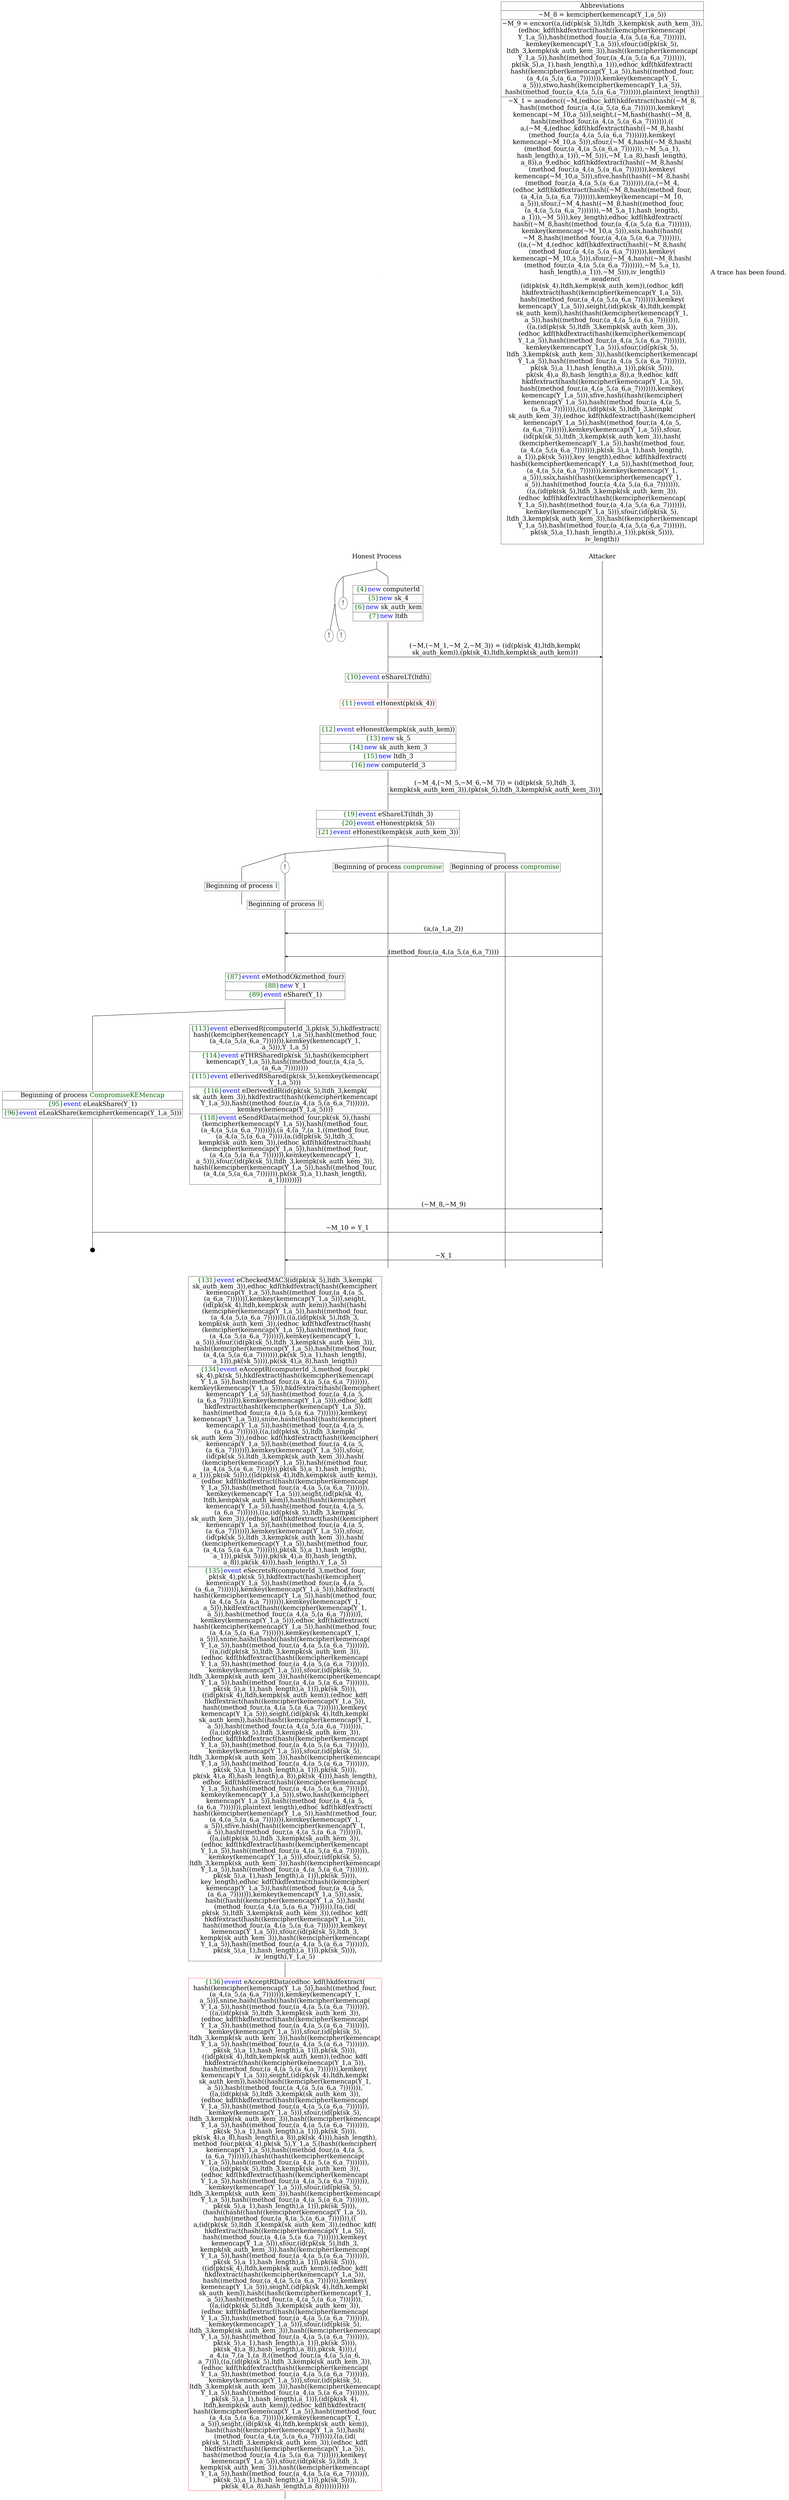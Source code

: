digraph {
graph [ordering = out]
edge [arrowhead = none, penwidth = 1.6, fontsize = 30]
node [shape = point, width = 0, height = 0, fontsize = 30]
Trace<br/>
[label = <A trace has been found.<br/>
>, shape = plaintext]
P0__0 [label = "Honest Process", shape = plaintext]
P__0 [label = "Attacker", shape = plaintext]
Trace -> P0__0 [label = "", style = invisible, weight = 100]{rank = same; P0__0 P__0}
P0__0 -> P0__1 [label = <>, weight = 100]
/*RPar */
P0__1 -> P0_1__1 [label = <>]
P0__1 -> P0_0__1 [label = <>]
P0__1 [label = "", fixedsize = false, width = 0, height = 0, shape = none]
{rank = same; P0_0__1 P0_1__1}
P0_0__1 -> P0_0__2 [label = <>, weight = 100]
P0_0__2 [shape = plaintext, label = <<TABLE BORDER="0" CELLBORDER="1" CELLSPACING="0" CELLPADDING="4"> <TR><TD><FONT COLOR="darkgreen">{4}</FONT><FONT COLOR="blue">new </FONT>computerId</TD></TR><TR><TD><FONT COLOR="darkgreen">{5}</FONT><FONT COLOR="blue">new </FONT>sk_4</TD></TR><TR><TD><FONT COLOR="darkgreen">{6}</FONT><FONT COLOR="blue">new </FONT>sk_auth_kem</TD></TR><TR><TD><FONT COLOR="darkgreen">{7}</FONT><FONT COLOR="blue">new </FONT>ltdh</TD></TR></TABLE>>]
P0_0__2 -> P0_0__3 [label = <>, weight = 100]
P0_0__3 -> P0_0__4 [label = <>, weight = 100]
P__0 -> P__1 [label = <>, weight = 100]
{rank = same; P__1 P0_0__4}
P0_0__4 -> P0_0__5 [label = <>, weight = 100]
P__1 -> P__2 [label = <>, weight = 100]
{rank = same; P__2 P0_0__5}
P0_0__5 -> P__2 [label = <(~M,(~M_1,~M_2,~M_3)) = (id(pk(sk_4),ltdh,kempk(<br/>
sk_auth_kem)),(pk(sk_4),ltdh,kempk(sk_auth_kem)))>, arrowhead = normal]
P0_0__5 -> P0_0__6 [label = <>, weight = 100]
P__2 -> P__3 [label = <>, weight = 100]
{rank = same; P__3 P0_0__6}
P0_0__6 -> P0_0__7 [label = <>, weight = 100]
P0_0__7 [shape = plaintext, label = <<TABLE BORDER="0" CELLBORDER="1" CELLSPACING="0" CELLPADDING="4"> <TR><TD><FONT COLOR="darkgreen">{10}</FONT><FONT COLOR="blue">event</FONT> eShareLT(ltdh)</TD></TR></TABLE>>]
P0_0__7 -> P0_0__8 [label = <>, weight = 100]
P0_0__8 -> P0_0__9 [label = <>, weight = 100]
P0_0__9 [color = red, shape = plaintext, label = <<TABLE BORDER="0" CELLBORDER="1" CELLSPACING="0" CELLPADDING="4"> <TR><TD><FONT COLOR="darkgreen">{11}</FONT><FONT COLOR="blue">event</FONT> eHonest(pk(sk_4))</TD></TR></TABLE>>]
P0_0__9 -> P0_0__10 [label = <>, weight = 100]
P0_0__10 -> P0_0__11 [label = <>, weight = 100]
P0_0__11 [shape = plaintext, label = <<TABLE BORDER="0" CELLBORDER="1" CELLSPACING="0" CELLPADDING="4"> <TR><TD><FONT COLOR="darkgreen">{12}</FONT><FONT COLOR="blue">event</FONT> eHonest(kempk(sk_auth_kem))</TD></TR><TR><TD><FONT COLOR="darkgreen">{13}</FONT><FONT COLOR="blue">new </FONT>sk_5</TD></TR><TR><TD><FONT COLOR="darkgreen">{14}</FONT><FONT COLOR="blue">new </FONT>sk_auth_kem_3</TD></TR><TR><TD><FONT COLOR="darkgreen">{15}</FONT><FONT COLOR="blue">new </FONT>ltdh_3</TD></TR><TR><TD><FONT COLOR="darkgreen">{16}</FONT><FONT COLOR="blue">new </FONT>computerId_3</TD></TR></TABLE>>]
P0_0__11 -> P0_0__12 [label = <>, weight = 100]
P0_0__12 -> P0_0__13 [label = <>, weight = 100]
P__3 -> P__4 [label = <>, weight = 100]
{rank = same; P__4 P0_0__13}
P0_0__13 -> P0_0__14 [label = <>, weight = 100]
P__4 -> P__5 [label = <>, weight = 100]
{rank = same; P__5 P0_0__14}
P0_0__14 -> P__5 [label = <(~M_4,(~M_5,~M_6,~M_7)) = (id(pk(sk_5),ltdh_3,<br/>
kempk(sk_auth_kem_3)),(pk(sk_5),ltdh_3,kempk(sk_auth_kem_3)))>, arrowhead = normal]
P0_0__14 -> P0_0__15 [label = <>, weight = 100]
P__5 -> P__6 [label = <>, weight = 100]
{rank = same; P__6 P0_0__15}
P0_0__15 -> P0_0__16 [label = <>, weight = 100]
P0_0__16 [shape = plaintext, label = <<TABLE BORDER="0" CELLBORDER="1" CELLSPACING="0" CELLPADDING="4"> <TR><TD><FONT COLOR="darkgreen">{19}</FONT><FONT COLOR="blue">event</FONT> eShareLT(ltdh_3)</TD></TR><TR><TD><FONT COLOR="darkgreen">{20}</FONT><FONT COLOR="blue">event</FONT> eHonest(pk(sk_5))</TD></TR><TR><TD><FONT COLOR="darkgreen">{21}</FONT><FONT COLOR="blue">event</FONT> eHonest(kempk(sk_auth_kem_3))</TD></TR></TABLE>>]
P0_0__16 -> P0_0__17 [label = <>, weight = 100]
/*RPar */
P0_0__17 -> P0_0_2__17 [label = <>]
P0_0__17 -> P0_0_1__17 [label = <>]
P0_0__17 -> P0_0_0__17 [label = <>]
P0_0__17 [label = "", fixedsize = false, width = 0, height = 0, shape = none]
{rank = same; P0_0_0__17 P0_0_1__17 P0_0_2__17}
P0_0_0__17 -> P0_0_0__18 [label = <>, weight = 100]
P0_0_0__18 [shape = plaintext, label = <<TABLE BORDER="0" CELLBORDER="1" CELLSPACING="0" CELLPADDING="4"> <TR><TD>Beginning of process <FONT COLOR="darkgreen">compromise</FONT></TD></TR></TABLE>>]
P0_0_0__18 -> P0_0_0__19 [label = <>, weight = 100]
P0_0_1__17 -> P0_0_1__18 [label = <>, weight = 100]
P0_0_1__18 [shape = plaintext, label = <<TABLE BORDER="0" CELLBORDER="1" CELLSPACING="0" CELLPADDING="4"> <TR><TD>Beginning of process <FONT COLOR="darkgreen">compromise</FONT></TD></TR></TABLE>>]
P0_0_1__18 -> P0_0_1__19 [label = <>, weight = 100]
/*RPar */
P0_0_2__17 -> P0_0_2_1__17 [label = <>]
P0_0_2__17 -> P0_0_2_0__17 [label = <>]
P0_0_2__17 [label = "", fixedsize = false, width = 0, height = 0, shape = none]
{rank = same; P0_0_2_0__17 P0_0_2_1__17}
P0_0_2_0__17 [label = "!", shape = ellipse]
P0_0_2_0_0__17 [label = "", fixedsize = false, width = 0, height = 0, shape = none]
P0_0_2_0__17 -> P0_0_2_0_0__17 [label = <>, weight = 100]
P0_0_2_0_0__17 -> P0_0_2_0_0__18 [label = <>, weight = 100]
P0_0_2_0_0__18 [shape = plaintext, label = <<TABLE BORDER="0" CELLBORDER="1" CELLSPACING="0" CELLPADDING="4"> <TR><TD>Beginning of process <FONT COLOR="darkgreen">R</FONT></TD></TR></TABLE>>]
P0_0_2_0_0__18 -> P0_0_2_0_0__19 [label = <>, weight = 100]
P0_0_2_1__17 -> P0_0_2_1__18 [label = <>, weight = 100]
P0_0_2_1__18 [shape = plaintext, label = <<TABLE BORDER="0" CELLBORDER="1" CELLSPACING="0" CELLPADDING="4"> <TR><TD>Beginning of process <FONT COLOR="darkgreen">I</FONT></TD></TR></TABLE>>]
P0_0_2_1__18 -> P0_0_2_1__19 [label = <>, weight = 100]
/*RPar */
P0_1__1 -> P0_1_1__1 [label = <>]
P0_1__1 -> P0_1_0__1 [label = <>]
P0_1__1 [label = "", fixedsize = false, width = 0, height = 0, shape = none]
{rank = same; P0_1_0__1 P0_1_1__1}
P0_1_0__1 [label = "!", shape = ellipse]
/*RPar */
P0_1_1__1 -> P0_1_1_1__1 [label = <>]
P0_1_1__1 -> P0_1_1_0__1 [label = <>]
P0_1_1__1 [label = "", fixedsize = false, width = 0, height = 0, shape = none]
{rank = same; P0_1_1_0__1 P0_1_1_1__1}
P0_1_1_0__1 [label = "!", shape = ellipse]
P0_1_1_1__1 [label = "!", shape = ellipse]
P0_0_2_0_0__19 -> P0_0_2_0_0__20 [label = <>, weight = 100]
P0_0_1__19 -> P0_0_1__20 [label = <>, weight = 100]
P0_0_0__19 -> P0_0_0__20 [label = <>, weight = 100]
P__6 -> P__7 [label = <>, weight = 100]
{rank = same; P__7 P0_0_0__20 P0_0_1__20 P0_0_2_0_0__20}
P0_0_2_0_0__20 -> P0_0_2_0_0__21 [label = <>, weight = 100]
P__7 -> P__8 [label = <>, weight = 100]
{rank = same; P__8 P0_0_2_0_0__21}
P0_0_2_0_0__21 -> P__8 [label = <(a,(a_1,a_2))>, dir = back, arrowhead = normal]
P0_0_2_0_0__21 -> P0_0_2_0_0__22 [label = <>, weight = 100]
P0_0_1__20 -> P0_0_1__21 [label = <>, weight = 100]
P0_0_0__20 -> P0_0_0__21 [label = <>, weight = 100]
P__8 -> P__9 [label = <>, weight = 100]
{rank = same; P__9 P0_0_0__21 P0_0_1__21 P0_0_2_0_0__22}
P0_0_2_0_0__22 -> P0_0_2_0_0__23 [label = <>, weight = 100]
P0_0_1__21 -> P0_0_1__22 [label = <>, weight = 100]
P0_0_0__21 -> P0_0_0__22 [label = <>, weight = 100]
P__9 -> P__10 [label = <>, weight = 100]
{rank = same; P__10 P0_0_0__22 P0_0_1__22 P0_0_2_0_0__23}
P0_0_2_0_0__23 -> P0_0_2_0_0__24 [label = <>, weight = 100]
P__10 -> P__11 [label = <>, weight = 100]
{rank = same; P__11 P0_0_2_0_0__24}
P0_0_2_0_0__24 -> P__11 [label = <(method_four,(a_4,(a_5,(a_6,a_7))))>, dir = back, arrowhead = normal]
P0_0_2_0_0__24 -> P0_0_2_0_0__25 [label = <>, weight = 100]
P0_0_1__22 -> P0_0_1__23 [label = <>, weight = 100]
P0_0_0__22 -> P0_0_0__23 [label = <>, weight = 100]
P__11 -> P__12 [label = <>, weight = 100]
{rank = same; P__12 P0_0_0__23 P0_0_1__23 P0_0_2_0_0__25}
P0_0_2_0_0__25 -> P0_0_2_0_0__26 [label = <>, weight = 100]
P0_0_2_0_0__26 [shape = plaintext, label = <<TABLE BORDER="0" CELLBORDER="1" CELLSPACING="0" CELLPADDING="4"> <TR><TD><FONT COLOR="darkgreen">{87}</FONT><FONT COLOR="blue">event</FONT> eMethodOk(method_four)</TD></TR><TR><TD><FONT COLOR="darkgreen">{88}</FONT><FONT COLOR="blue">new </FONT>Y_1</TD></TR><TR><TD><FONT COLOR="darkgreen">{89}</FONT><FONT COLOR="blue">event</FONT> eShare(Y_1)</TD></TR></TABLE>>]
P0_0_2_0_0__26 -> P0_0_2_0_0__27 [label = <>, weight = 100]
/*RPar */
P0_0_2_0_0__27 -> P0_0_2_0_0_1__27 [label = <>]
P0_0_2_0_0__27 -> P0_0_2_0_0_0__27 [label = <>]
P0_0_2_0_0__27 [label = "", fixedsize = false, width = 0, height = 0, shape = none]
{rank = same; P0_0_2_0_0_0__27 P0_0_2_0_0_1__27}
P0_0_2_0_0_0__27 -> P0_0_2_0_0_0__28 [label = <>, weight = 100]
P0_0_2_0_0_0__28 [shape = plaintext, label = <<TABLE BORDER="0" CELLBORDER="1" CELLSPACING="0" CELLPADDING="4"> <TR><TD><FONT COLOR="darkgreen">{113}</FONT><FONT COLOR="blue">event</FONT> eDerivedR(computerId_3,pk(sk_5),hkdfextract(<br/>
hash((kemcipher(kemencap(Y_1,a_5)),hash((method_four,<br/>
(a_4,(a_5,(a_6,a_7))))))),kemkey(kemencap(Y_1,<br/>
a_5))),Y_1,a_5)</TD></TR><TR><TD><FONT COLOR="darkgreen">{114}</FONT><FONT COLOR="blue">event</FONT> eTHRShared(pk(sk_5),hash((kemcipher(<br/>
kemencap(Y_1,a_5)),hash((method_four,(a_4,(a_5,<br/>
(a_6,a_7))))))))</TD></TR><TR><TD><FONT COLOR="darkgreen">{115}</FONT><FONT COLOR="blue">event</FONT> eDerivedRShared(pk(sk_5),kemkey(kemencap(<br/>
Y_1,a_5)))</TD></TR><TR><TD><FONT COLOR="darkgreen">{116}</FONT><FONT COLOR="blue">event</FONT> eDerivedIdR(id(pk(sk_5),ltdh_3,kempk(<br/>
sk_auth_kem_3)),hkdfextract(hash((kemcipher(kemencap(<br/>
Y_1,a_5)),hash((method_four,(a_4,(a_5,(a_6,a_7))))))),<br/>
kemkey(kemencap(Y_1,a_5))))</TD></TR><TR><TD><FONT COLOR="darkgreen">{118}</FONT><FONT COLOR="blue">event</FONT> eSendRData(method_four,pk(sk_5),(hash(<br/>
(kemcipher(kemencap(Y_1,a_5)),hash((method_four,<br/>
(a_4,(a_5,(a_6,a_7))))))),(a_4,(a_7,(a_1,((method_four,<br/>
(a_4,(a_5,(a_6,a_7)))),(a,(id(pk(sk_5),ltdh_3,<br/>
kempk(sk_auth_kem_3)),(edhoc_kdf(hkdfextract(hash(<br/>
(kemcipher(kemencap(Y_1,a_5)),hash((method_four,<br/>
(a_4,(a_5,(a_6,a_7))))))),kemkey(kemencap(Y_1,<br/>
a_5))),sfour,(id(pk(sk_5),ltdh_3,kempk(sk_auth_kem_3)),<br/>
hash((kemcipher(kemencap(Y_1,a_5)),hash((method_four,<br/>
(a_4,(a_5,(a_6,a_7))))))),pk(sk_5),a_1),hash_length),<br/>
a_1)))))))))</TD></TR></TABLE>>]
P0_0_2_0_0_0__28 -> P0_0_2_0_0_0__29 [label = <>, weight = 100]
P0_0_2_0_0_0__29 -> P0_0_2_0_0_0__30 [label = <>, weight = 100]
P0_0_1__23 -> P0_0_1__24 [label = <>, weight = 100]
P0_0_0__23 -> P0_0_0__24 [label = <>, weight = 100]
P__12 -> P__13 [label = <>, weight = 100]
{rank = same; P__13 P0_0_0__24 P0_0_1__24 P0_0_2_0_0_0__30}
P0_0_2_0_0_0__30 -> P0_0_2_0_0_0__31 [label = <>, weight = 100]
P__13 -> P__14 [label = <>, weight = 100]
{rank = same; P__14 P0_0_2_0_0_0__31}
P0_0_2_0_0_0__31 -> P__14 [label = <(~M_8,~M_9)>, arrowhead = normal]
P0_0_2_0_0_0__31 -> P0_0_2_0_0_0__32 [label = <>, weight = 100]
P0_0_1__24 -> P0_0_1__25 [label = <>, weight = 100]
P0_0_0__24 -> P0_0_0__25 [label = <>, weight = 100]
P__14 -> P__15 [label = <>, weight = 100]
{rank = same; P__15 P0_0_0__25 P0_0_1__25 P0_0_2_0_0_0__32}
P0_0_2_0_0_1__27 -> P0_0_2_0_0_1__28 [label = <>, weight = 100]
P0_0_2_0_0_1__28 [shape = plaintext, label = <<TABLE BORDER="0" CELLBORDER="1" CELLSPACING="0" CELLPADDING="4"> <TR><TD>Beginning of process <FONT COLOR="darkgreen">CompromiseKEMencap</FONT></TD></TR><TR><TD><FONT COLOR="darkgreen">{95}</FONT><FONT COLOR="blue">event</FONT> eLeakShare(Y_1)</TD></TR><TR><TD><FONT COLOR="darkgreen">{96}</FONT><FONT COLOR="blue">event</FONT> eLeakShare(kemcipher(kemencap(Y_1,a_5)))<br/>
</TD></TR></TABLE>>]
P0_0_2_0_0_1__28 -> P0_0_2_0_0_1__29 [label = <>, weight = 100]
P0_0_2_0_0_1__29 -> P0_0_2_0_0_1__30 [label = <>, weight = 100]
P0_0_2_0_0_0__32 -> P0_0_2_0_0_0__33 [label = <>, weight = 100]
P0_0_1__25 -> P0_0_1__26 [label = <>, weight = 100]
P0_0_0__25 -> P0_0_0__26 [label = <>, weight = 100]
P__15 -> P__16 [label = <>, weight = 100]
{rank = same; P__16 P0_0_0__26 P0_0_1__26 P0_0_2_0_0_0__33 P0_0_2_0_0_1__30}
P0_0_2_0_0_1__30 -> P0_0_2_0_0_1__31 [label = <>, weight = 100]
P__16 -> P__17 [label = <>, weight = 100]
{rank = same; P__17 P0_0_2_0_0_1__31}
P0_0_2_0_0_1__31 -> P__17 [label = <~M_10 = Y_1>, arrowhead = normal]
P0_0_2_0_0_1__31 -> P0_0_2_0_0_1__32 [label = <>, weight = 100]
P0_0_2_0_0_0__33 -> P0_0_2_0_0_0__34 [label = <>, weight = 100]
P0_0_1__26 -> P0_0_1__27 [label = <>, weight = 100]
P0_0_0__26 -> P0_0_0__27 [label = <>, weight = 100]
P__17 -> P__18 [label = <>, weight = 100]
{rank = same; P__18 P0_0_0__27 P0_0_1__27 P0_0_2_0_0_0__34 P0_0_2_0_0_1__32}
P0_0_2_0_0_1__33 [label = "", width = 0.3, height = 0.3]
P0_0_2_0_0_1__32 -> P0_0_2_0_0_1__33 [label = <>, weight = 100]
P0_0_2_0_0_0__34 -> P0_0_2_0_0_0__35 [label = <>, weight = 100]
P0_0_1__27 -> P0_0_1__28 [label = <>, weight = 100]
P0_0_0__27 -> P0_0_0__28 [label = <>, weight = 100]
P__18 -> P__19 [label = <>, weight = 100]
{rank = same; P__19 P0_0_0__28 P0_0_1__28 P0_0_2_0_0_0__35}
P0_0_2_0_0_0__35 -> P0_0_2_0_0_0__36 [label = <>, weight = 100]
P__19 -> P__20 [label = <>, weight = 100]
{rank = same; P__20 P0_0_2_0_0_0__36}
P0_0_2_0_0_0__36 -> P__20 [label = <~X_1>, dir = back, arrowhead = normal]
P0_0_2_0_0_0__36 -> P0_0_2_0_0_0__37 [label = <>, weight = 100]
P0_0_1__28 -> P0_0_1__29 [label = <>, weight = 100]
P0_0_0__28 -> P0_0_0__29 [label = <>, weight = 100]
P__20 -> P__21 [label = <>, weight = 100]
{rank = same; P__21 P0_0_0__29 P0_0_1__29 P0_0_2_0_0_0__37}
P0_0_2_0_0_0__37 -> P0_0_2_0_0_0__38 [label = <>, weight = 100]
P0_0_2_0_0_0__38 [shape = plaintext, label = <<TABLE BORDER="0" CELLBORDER="1" CELLSPACING="0" CELLPADDING="4"> <TR><TD><FONT COLOR="darkgreen">{131}</FONT><FONT COLOR="blue">event</FONT> eCheckedMAC3(id(pk(sk_5),ltdh_3,kempk(<br/>
sk_auth_kem_3)),edhoc_kdf(hkdfextract(hash((kemcipher(<br/>
kemencap(Y_1,a_5)),hash((method_four,(a_4,(a_5,<br/>
(a_6,a_7))))))),kemkey(kemencap(Y_1,a_5))),seight,<br/>
(id(pk(sk_4),ltdh,kempk(sk_auth_kem)),hash((hash(<br/>
(kemcipher(kemencap(Y_1,a_5)),hash((method_four,<br/>
(a_4,(a_5,(a_6,a_7))))))),((a,(id(pk(sk_5),ltdh_3,<br/>
kempk(sk_auth_kem_3)),(edhoc_kdf(hkdfextract(hash(<br/>
(kemcipher(kemencap(Y_1,a_5)),hash((method_four,<br/>
(a_4,(a_5,(a_6,a_7))))))),kemkey(kemencap(Y_1,<br/>
a_5))),sfour,(id(pk(sk_5),ltdh_3,kempk(sk_auth_kem_3)),<br/>
hash((kemcipher(kemencap(Y_1,a_5)),hash((method_four,<br/>
(a_4,(a_5,(a_6,a_7))))))),pk(sk_5),a_1),hash_length),<br/>
a_1))),pk(sk_5)))),pk(sk_4),a_8),hash_length))<br/>
</TD></TR><TR><TD><FONT COLOR="darkgreen">{134}</FONT><FONT COLOR="blue">event</FONT> eAcceptR(computerId_3,method_four,pk(<br/>
sk_4),pk(sk_5),hkdfextract(hash((kemcipher(kemencap(<br/>
Y_1,a_5)),hash((method_four,(a_4,(a_5,(a_6,a_7))))))),<br/>
kemkey(kemencap(Y_1,a_5))),hkdfextract(hash((kemcipher(<br/>
kemencap(Y_1,a_5)),hash((method_four,(a_4,(a_5,<br/>
(a_6,a_7))))))),kemkey(kemencap(Y_1,a_5))),edhoc_kdf(<br/>
hkdfextract(hash((kemcipher(kemencap(Y_1,a_5)),<br/>
hash((method_four,(a_4,(a_5,(a_6,a_7))))))),kemkey(<br/>
kemencap(Y_1,a_5))),snine,hash((hash((hash((kemcipher(<br/>
kemencap(Y_1,a_5)),hash((method_four,(a_4,(a_5,<br/>
(a_6,a_7))))))),((a,(id(pk(sk_5),ltdh_3,kempk(<br/>
sk_auth_kem_3)),(edhoc_kdf(hkdfextract(hash((kemcipher(<br/>
kemencap(Y_1,a_5)),hash((method_four,(a_4,(a_5,<br/>
(a_6,a_7))))))),kemkey(kemencap(Y_1,a_5))),sfour,<br/>
(id(pk(sk_5),ltdh_3,kempk(sk_auth_kem_3)),hash(<br/>
(kemcipher(kemencap(Y_1,a_5)),hash((method_four,<br/>
(a_4,(a_5,(a_6,a_7))))))),pk(sk_5),a_1),hash_length),<br/>
a_1))),pk(sk_5)))),((id(pk(sk_4),ltdh,kempk(sk_auth_kem)),<br/>
(edhoc_kdf(hkdfextract(hash((kemcipher(kemencap(<br/>
Y_1,a_5)),hash((method_four,(a_4,(a_5,(a_6,a_7))))))),<br/>
kemkey(kemencap(Y_1,a_5))),seight,(id(pk(sk_4),<br/>
ltdh,kempk(sk_auth_kem)),hash((hash((kemcipher(<br/>
kemencap(Y_1,a_5)),hash((method_four,(a_4,(a_5,<br/>
(a_6,a_7))))))),((a,(id(pk(sk_5),ltdh_3,kempk(<br/>
sk_auth_kem_3)),(edhoc_kdf(hkdfextract(hash((kemcipher(<br/>
kemencap(Y_1,a_5)),hash((method_four,(a_4,(a_5,<br/>
(a_6,a_7))))))),kemkey(kemencap(Y_1,a_5))),sfour,<br/>
(id(pk(sk_5),ltdh_3,kempk(sk_auth_kem_3)),hash(<br/>
(kemcipher(kemencap(Y_1,a_5)),hash((method_four,<br/>
(a_4,(a_5,(a_6,a_7))))))),pk(sk_5),a_1),hash_length),<br/>
a_1))),pk(sk_5)))),pk(sk_4),a_8),hash_length),<br/>
a_8)),pk(sk_4)))),hash_length),Y_1,a_5)</TD></TR><TR><TD><FONT COLOR="darkgreen">{135}</FONT><FONT COLOR="blue">event</FONT> eSecretsR(computerId_3,method_four,<br/>
pk(sk_4),pk(sk_5),hkdfextract(hash((kemcipher(<br/>
kemencap(Y_1,a_5)),hash((method_four,(a_4,(a_5,<br/>
(a_6,a_7))))))),kemkey(kemencap(Y_1,a_5))),hkdfextract(<br/>
hash((kemcipher(kemencap(Y_1,a_5)),hash((method_four,<br/>
(a_4,(a_5,(a_6,a_7))))))),kemkey(kemencap(Y_1,<br/>
a_5))),hkdfextract(hash((kemcipher(kemencap(Y_1,<br/>
a_5)),hash((method_four,(a_4,(a_5,(a_6,a_7))))))),<br/>
kemkey(kemencap(Y_1,a_5))),edhoc_kdf(hkdfextract(<br/>
hash((kemcipher(kemencap(Y_1,a_5)),hash((method_four,<br/>
(a_4,(a_5,(a_6,a_7))))))),kemkey(kemencap(Y_1,<br/>
a_5))),snine,hash((hash((hash((kemcipher(kemencap(<br/>
Y_1,a_5)),hash((method_four,(a_4,(a_5,(a_6,a_7))))))),<br/>
((a,(id(pk(sk_5),ltdh_3,kempk(sk_auth_kem_3)),<br/>
(edhoc_kdf(hkdfextract(hash((kemcipher(kemencap(<br/>
Y_1,a_5)),hash((method_four,(a_4,(a_5,(a_6,a_7))))))),<br/>
kemkey(kemencap(Y_1,a_5))),sfour,(id(pk(sk_5),<br/>
ltdh_3,kempk(sk_auth_kem_3)),hash((kemcipher(kemencap(<br/>
Y_1,a_5)),hash((method_four,(a_4,(a_5,(a_6,a_7))))))),<br/>
pk(sk_5),a_1),hash_length),a_1))),pk(sk_5)))),<br/>
((id(pk(sk_4),ltdh,kempk(sk_auth_kem)),(edhoc_kdf(<br/>
hkdfextract(hash((kemcipher(kemencap(Y_1,a_5)),<br/>
hash((method_four,(a_4,(a_5,(a_6,a_7))))))),kemkey(<br/>
kemencap(Y_1,a_5))),seight,(id(pk(sk_4),ltdh,kempk(<br/>
sk_auth_kem)),hash((hash((kemcipher(kemencap(Y_1,<br/>
a_5)),hash((method_four,(a_4,(a_5,(a_6,a_7))))))),<br/>
((a,(id(pk(sk_5),ltdh_3,kempk(sk_auth_kem_3)),<br/>
(edhoc_kdf(hkdfextract(hash((kemcipher(kemencap(<br/>
Y_1,a_5)),hash((method_four,(a_4,(a_5,(a_6,a_7))))))),<br/>
kemkey(kemencap(Y_1,a_5))),sfour,(id(pk(sk_5),<br/>
ltdh_3,kempk(sk_auth_kem_3)),hash((kemcipher(kemencap(<br/>
Y_1,a_5)),hash((method_four,(a_4,(a_5,(a_6,a_7))))))),<br/>
pk(sk_5),a_1),hash_length),a_1))),pk(sk_5)))),<br/>
pk(sk_4),a_8),hash_length),a_8)),pk(sk_4)))),hash_length),<br/>
edhoc_kdf(hkdfextract(hash((kemcipher(kemencap(<br/>
Y_1,a_5)),hash((method_four,(a_4,(a_5,(a_6,a_7))))))),<br/>
kemkey(kemencap(Y_1,a_5))),stwo,hash((kemcipher(<br/>
kemencap(Y_1,a_5)),hash((method_four,(a_4,(a_5,<br/>
(a_6,a_7))))))),plaintext_length),edhoc_kdf(hkdfextract(<br/>
hash((kemcipher(kemencap(Y_1,a_5)),hash((method_four,<br/>
(a_4,(a_5,(a_6,a_7))))))),kemkey(kemencap(Y_1,<br/>
a_5))),sfive,hash((hash((kemcipher(kemencap(Y_1,<br/>
a_5)),hash((method_four,(a_4,(a_5,(a_6,a_7))))))),<br/>
((a,(id(pk(sk_5),ltdh_3,kempk(sk_auth_kem_3)),<br/>
(edhoc_kdf(hkdfextract(hash((kemcipher(kemencap(<br/>
Y_1,a_5)),hash((method_four,(a_4,(a_5,(a_6,a_7))))))),<br/>
kemkey(kemencap(Y_1,a_5))),sfour,(id(pk(sk_5),<br/>
ltdh_3,kempk(sk_auth_kem_3)),hash((kemcipher(kemencap(<br/>
Y_1,a_5)),hash((method_four,(a_4,(a_5,(a_6,a_7))))))),<br/>
pk(sk_5),a_1),hash_length),a_1))),pk(sk_5)))),<br/>
key_length),edhoc_kdf(hkdfextract(hash((kemcipher(<br/>
kemencap(Y_1,a_5)),hash((method_four,(a_4,(a_5,<br/>
(a_6,a_7))))))),kemkey(kemencap(Y_1,a_5))),ssix,<br/>
hash((hash((kemcipher(kemencap(Y_1,a_5)),hash(<br/>
(method_four,(a_4,(a_5,(a_6,a_7))))))),((a,(id(<br/>
pk(sk_5),ltdh_3,kempk(sk_auth_kem_3)),(edhoc_kdf(<br/>
hkdfextract(hash((kemcipher(kemencap(Y_1,a_5)),<br/>
hash((method_four,(a_4,(a_5,(a_6,a_7))))))),kemkey(<br/>
kemencap(Y_1,a_5))),sfour,(id(pk(sk_5),ltdh_3,<br/>
kempk(sk_auth_kem_3)),hash((kemcipher(kemencap(<br/>
Y_1,a_5)),hash((method_four,(a_4,(a_5,(a_6,a_7))))))),<br/>
pk(sk_5),a_1),hash_length),a_1))),pk(sk_5)))),<br/>
iv_length),Y_1,a_5)</TD></TR></TABLE>>]
P0_0_2_0_0_0__38 -> P0_0_2_0_0_0__39 [label = <>, weight = 100]
P0_0_2_0_0_0__39 -> P0_0_2_0_0_0__40 [label = <>, weight = 100]
P0_0_2_0_0_0__40 [color = red, shape = plaintext, label = <<TABLE BORDER="0" CELLBORDER="1" CELLSPACING="0" CELLPADDING="4"> <TR><TD><FONT COLOR="darkgreen">{136}</FONT><FONT COLOR="blue">event</FONT> eAcceptRData(edhoc_kdf(hkdfextract(<br/>
hash((kemcipher(kemencap(Y_1,a_5)),hash((method_four,<br/>
(a_4,(a_5,(a_6,a_7))))))),kemkey(kemencap(Y_1,<br/>
a_5))),snine,hash((hash((hash((kemcipher(kemencap(<br/>
Y_1,a_5)),hash((method_four,(a_4,(a_5,(a_6,a_7))))))),<br/>
((a,(id(pk(sk_5),ltdh_3,kempk(sk_auth_kem_3)),<br/>
(edhoc_kdf(hkdfextract(hash((kemcipher(kemencap(<br/>
Y_1,a_5)),hash((method_four,(a_4,(a_5,(a_6,a_7))))))),<br/>
kemkey(kemencap(Y_1,a_5))),sfour,(id(pk(sk_5),<br/>
ltdh_3,kempk(sk_auth_kem_3)),hash((kemcipher(kemencap(<br/>
Y_1,a_5)),hash((method_four,(a_4,(a_5,(a_6,a_7))))))),<br/>
pk(sk_5),a_1),hash_length),a_1))),pk(sk_5)))),<br/>
((id(pk(sk_4),ltdh,kempk(sk_auth_kem)),(edhoc_kdf(<br/>
hkdfextract(hash((kemcipher(kemencap(Y_1,a_5)),<br/>
hash((method_four,(a_4,(a_5,(a_6,a_7))))))),kemkey(<br/>
kemencap(Y_1,a_5))),seight,(id(pk(sk_4),ltdh,kempk(<br/>
sk_auth_kem)),hash((hash((kemcipher(kemencap(Y_1,<br/>
a_5)),hash((method_four,(a_4,(a_5,(a_6,a_7))))))),<br/>
((a,(id(pk(sk_5),ltdh_3,kempk(sk_auth_kem_3)),<br/>
(edhoc_kdf(hkdfextract(hash((kemcipher(kemencap(<br/>
Y_1,a_5)),hash((method_four,(a_4,(a_5,(a_6,a_7))))))),<br/>
kemkey(kemencap(Y_1,a_5))),sfour,(id(pk(sk_5),<br/>
ltdh_3,kempk(sk_auth_kem_3)),hash((kemcipher(kemencap(<br/>
Y_1,a_5)),hash((method_four,(a_4,(a_5,(a_6,a_7))))))),<br/>
pk(sk_5),a_1),hash_length),a_1))),pk(sk_5)))),<br/>
pk(sk_4),a_8),hash_length),a_8)),pk(sk_4)))),hash_length),<br/>
method_four,pk(sk_4),pk(sk_5),Y_1,a_5,(hash((kemcipher(<br/>
kemencap(Y_1,a_5)),hash((method_four,(a_4,(a_5,<br/>
(a_6,a_7))))))),(hash((hash((kemcipher(kemencap(<br/>
Y_1,a_5)),hash((method_four,(a_4,(a_5,(a_6,a_7))))))),<br/>
((a,(id(pk(sk_5),ltdh_3,kempk(sk_auth_kem_3)),<br/>
(edhoc_kdf(hkdfextract(hash((kemcipher(kemencap(<br/>
Y_1,a_5)),hash((method_four,(a_4,(a_5,(a_6,a_7))))))),<br/>
kemkey(kemencap(Y_1,a_5))),sfour,(id(pk(sk_5),<br/>
ltdh_3,kempk(sk_auth_kem_3)),hash((kemcipher(kemencap(<br/>
Y_1,a_5)),hash((method_four,(a_4,(a_5,(a_6,a_7))))))),<br/>
pk(sk_5),a_1),hash_length),a_1))),pk(sk_5)))),<br/>
(hash((hash((hash((kemcipher(kemencap(Y_1,a_5)),<br/>
hash((method_four,(a_4,(a_5,(a_6,a_7))))))),((<br/>
a,(id(pk(sk_5),ltdh_3,kempk(sk_auth_kem_3)),(edhoc_kdf(<br/>
hkdfextract(hash((kemcipher(kemencap(Y_1,a_5)),<br/>
hash((method_four,(a_4,(a_5,(a_6,a_7))))))),kemkey(<br/>
kemencap(Y_1,a_5))),sfour,(id(pk(sk_5),ltdh_3,<br/>
kempk(sk_auth_kem_3)),hash((kemcipher(kemencap(<br/>
Y_1,a_5)),hash((method_four,(a_4,(a_5,(a_6,a_7))))))),<br/>
pk(sk_5),a_1),hash_length),a_1))),pk(sk_5)))),<br/>
((id(pk(sk_4),ltdh,kempk(sk_auth_kem)),(edhoc_kdf(<br/>
hkdfextract(hash((kemcipher(kemencap(Y_1,a_5)),<br/>
hash((method_four,(a_4,(a_5,(a_6,a_7))))))),kemkey(<br/>
kemencap(Y_1,a_5))),seight,(id(pk(sk_4),ltdh,kempk(<br/>
sk_auth_kem)),hash((hash((kemcipher(kemencap(Y_1,<br/>
a_5)),hash((method_four,(a_4,(a_5,(a_6,a_7))))))),<br/>
((a,(id(pk(sk_5),ltdh_3,kempk(sk_auth_kem_3)),<br/>
(edhoc_kdf(hkdfextract(hash((kemcipher(kemencap(<br/>
Y_1,a_5)),hash((method_four,(a_4,(a_5,(a_6,a_7))))))),<br/>
kemkey(kemencap(Y_1,a_5))),sfour,(id(pk(sk_5),<br/>
ltdh_3,kempk(sk_auth_kem_3)),hash((kemcipher(kemencap(<br/>
Y_1,a_5)),hash((method_four,(a_4,(a_5,(a_6,a_7))))))),<br/>
pk(sk_5),a_1),hash_length),a_1))),pk(sk_5)))),<br/>
pk(sk_4),a_8),hash_length),a_8)),pk(sk_4)))),(<br/>
a_4,(a_7,(a_1,(a_8,((method_four,(a_4,(a_5,(a_6,<br/>
a_7)))),((a,(id(pk(sk_5),ltdh_3,kempk(sk_auth_kem_3)),<br/>
(edhoc_kdf(hkdfextract(hash((kemcipher(kemencap(<br/>
Y_1,a_5)),hash((method_four,(a_4,(a_5,(a_6,a_7))))))),<br/>
kemkey(kemencap(Y_1,a_5))),sfour,(id(pk(sk_5),<br/>
ltdh_3,kempk(sk_auth_kem_3)),hash((kemcipher(kemencap(<br/>
Y_1,a_5)),hash((method_four,(a_4,(a_5,(a_6,a_7))))))),<br/>
pk(sk_5),a_1),hash_length),a_1))),(id(pk(sk_4),<br/>
ltdh,kempk(sk_auth_kem)),(edhoc_kdf(hkdfextract(<br/>
hash((kemcipher(kemencap(Y_1,a_5)),hash((method_four,<br/>
(a_4,(a_5,(a_6,a_7))))))),kemkey(kemencap(Y_1,<br/>
a_5))),seight,(id(pk(sk_4),ltdh,kempk(sk_auth_kem)),<br/>
hash((hash((kemcipher(kemencap(Y_1,a_5)),hash(<br/>
(method_four,(a_4,(a_5,(a_6,a_7))))))),((a,(id(<br/>
pk(sk_5),ltdh_3,kempk(sk_auth_kem_3)),(edhoc_kdf(<br/>
hkdfextract(hash((kemcipher(kemencap(Y_1,a_5)),<br/>
hash((method_four,(a_4,(a_5,(a_6,a_7))))))),kemkey(<br/>
kemencap(Y_1,a_5))),sfour,(id(pk(sk_5),ltdh_3,<br/>
kempk(sk_auth_kem_3)),hash((kemcipher(kemencap(<br/>
Y_1,a_5)),hash((method_four,(a_4,(a_5,(a_6,a_7))))))),<br/>
pk(sk_5),a_1),hash_length),a_1))),pk(sk_5)))),<br/>
pk(sk_4),a_8),hash_length),a_8))))))))))))</TD></TR></TABLE>>]
P0_0_2_0_0_0__40 -> P0_0_2_0_0_0__41 [label = <>, weight = 100]
Abbrev [shape = plaintext, label = <<TABLE BORDER="0" CELLBORDER="1" CELLSPACING="0" CELLPADDING="4"><TR> <TD> Abbreviations </TD></TR><TR><TD>~M_8 = kemcipher(kemencap(Y_1,a_5))</TD></TR><TR><TD>~M_9 = encxor((a,(id(pk(sk_5),ltdh_3,kempk(sk_auth_kem_3)),<br/>
(edhoc_kdf(hkdfextract(hash((kemcipher(kemencap(<br/>
Y_1,a_5)),hash((method_four,(a_4,(a_5,(a_6,a_7))))))),<br/>
kemkey(kemencap(Y_1,a_5))),sfour,(id(pk(sk_5),<br/>
ltdh_3,kempk(sk_auth_kem_3)),hash((kemcipher(kemencap(<br/>
Y_1,a_5)),hash((method_four,(a_4,(a_5,(a_6,a_7))))))),<br/>
pk(sk_5),a_1),hash_length),a_1))),edhoc_kdf(hkdfextract(<br/>
hash((kemcipher(kemencap(Y_1,a_5)),hash((method_four,<br/>
(a_4,(a_5,(a_6,a_7))))))),kemkey(kemencap(Y_1,<br/>
a_5))),stwo,hash((kemcipher(kemencap(Y_1,a_5)),<br/>
hash((method_four,(a_4,(a_5,(a_6,a_7))))))),plaintext_length))</TD></TR><TR><TD>~X_1 = aeadenc((~M,(edhoc_kdf(hkdfextract(hash((~M_8,<br/>
hash((method_four,(a_4,(a_5,(a_6,a_7))))))),kemkey(<br/>
kemencap(~M_10,a_5))),seight,(~M,hash((hash((~M_8,<br/>
hash((method_four,(a_4,(a_5,(a_6,a_7))))))),((<br/>
a,(~M_4,(edhoc_kdf(hkdfextract(hash((~M_8,hash(<br/>
(method_four,(a_4,(a_5,(a_6,a_7))))))),kemkey(<br/>
kemencap(~M_10,a_5))),sfour,(~M_4,hash((~M_8,hash(<br/>
(method_four,(a_4,(a_5,(a_6,a_7))))))),~M_5,a_1),<br/>
hash_length),a_1))),~M_5))),~M_1,a_8),hash_length),<br/>
a_8)),a_9,edhoc_kdf(hkdfextract(hash((~M_8,hash(<br/>
(method_four,(a_4,(a_5,(a_6,a_7))))))),kemkey(<br/>
kemencap(~M_10,a_5))),sfive,hash((hash((~M_8,hash(<br/>
(method_four,(a_4,(a_5,(a_6,a_7))))))),((a,(~M_4,<br/>
(edhoc_kdf(hkdfextract(hash((~M_8,hash((method_four,<br/>
(a_4,(a_5,(a_6,a_7))))))),kemkey(kemencap(~M_10,<br/>
a_5))),sfour,(~M_4,hash((~M_8,hash((method_four,<br/>
(a_4,(a_5,(a_6,a_7))))))),~M_5,a_1),hash_length),<br/>
a_1))),~M_5))),key_length),edhoc_kdf(hkdfextract(<br/>
hash((~M_8,hash((method_four,(a_4,(a_5,(a_6,a_7))))))),<br/>
kemkey(kemencap(~M_10,a_5))),ssix,hash((hash((<br/>
~M_8,hash((method_four,(a_4,(a_5,(a_6,a_7))))))),<br/>
((a,(~M_4,(edhoc_kdf(hkdfextract(hash((~M_8,hash(<br/>
(method_four,(a_4,(a_5,(a_6,a_7))))))),kemkey(<br/>
kemencap(~M_10,a_5))),sfour,(~M_4,hash((~M_8,hash(<br/>
(method_four,(a_4,(a_5,(a_6,a_7))))))),~M_5,a_1),<br/>
hash_length),a_1))),~M_5))),iv_length))<br/>
= aeadenc(<br/>
(id(pk(sk_4),ltdh,kempk(sk_auth_kem)),(edhoc_kdf(<br/>
hkdfextract(hash((kemcipher(kemencap(Y_1,a_5)),<br/>
hash((method_four,(a_4,(a_5,(a_6,a_7))))))),kemkey(<br/>
kemencap(Y_1,a_5))),seight,(id(pk(sk_4),ltdh,kempk(<br/>
sk_auth_kem)),hash((hash((kemcipher(kemencap(Y_1,<br/>
a_5)),hash((method_four,(a_4,(a_5,(a_6,a_7))))))),<br/>
((a,(id(pk(sk_5),ltdh_3,kempk(sk_auth_kem_3)),<br/>
(edhoc_kdf(hkdfextract(hash((kemcipher(kemencap(<br/>
Y_1,a_5)),hash((method_four,(a_4,(a_5,(a_6,a_7))))))),<br/>
kemkey(kemencap(Y_1,a_5))),sfour,(id(pk(sk_5),<br/>
ltdh_3,kempk(sk_auth_kem_3)),hash((kemcipher(kemencap(<br/>
Y_1,a_5)),hash((method_four,(a_4,(a_5,(a_6,a_7))))))),<br/>
pk(sk_5),a_1),hash_length),a_1))),pk(sk_5)))),<br/>
pk(sk_4),a_8),hash_length),a_8)),a_9,edhoc_kdf(<br/>
hkdfextract(hash((kemcipher(kemencap(Y_1,a_5)),<br/>
hash((method_four,(a_4,(a_5,(a_6,a_7))))))),kemkey(<br/>
kemencap(Y_1,a_5))),sfive,hash((hash((kemcipher(<br/>
kemencap(Y_1,a_5)),hash((method_four,(a_4,(a_5,<br/>
(a_6,a_7))))))),((a,(id(pk(sk_5),ltdh_3,kempk(<br/>
sk_auth_kem_3)),(edhoc_kdf(hkdfextract(hash((kemcipher(<br/>
kemencap(Y_1,a_5)),hash((method_four,(a_4,(a_5,<br/>
(a_6,a_7))))))),kemkey(kemencap(Y_1,a_5))),sfour,<br/>
(id(pk(sk_5),ltdh_3,kempk(sk_auth_kem_3)),hash(<br/>
(kemcipher(kemencap(Y_1,a_5)),hash((method_four,<br/>
(a_4,(a_5,(a_6,a_7))))))),pk(sk_5),a_1),hash_length),<br/>
a_1))),pk(sk_5)))),key_length),edhoc_kdf(hkdfextract(<br/>
hash((kemcipher(kemencap(Y_1,a_5)),hash((method_four,<br/>
(a_4,(a_5,(a_6,a_7))))))),kemkey(kemencap(Y_1,<br/>
a_5))),ssix,hash((hash((kemcipher(kemencap(Y_1,<br/>
a_5)),hash((method_four,(a_4,(a_5,(a_6,a_7))))))),<br/>
((a,(id(pk(sk_5),ltdh_3,kempk(sk_auth_kem_3)),<br/>
(edhoc_kdf(hkdfextract(hash((kemcipher(kemencap(<br/>
Y_1,a_5)),hash((method_four,(a_4,(a_5,(a_6,a_7))))))),<br/>
kemkey(kemencap(Y_1,a_5))),sfour,(id(pk(sk_5),<br/>
ltdh_3,kempk(sk_auth_kem_3)),hash((kemcipher(kemencap(<br/>
Y_1,a_5)),hash((method_four,(a_4,(a_5,(a_6,a_7))))))),<br/>
pk(sk_5),a_1),hash_length),a_1))),pk(sk_5)))),<br/>
iv_length))</TD></TR></TABLE>>]Abbrev -> P__0 [style = invisible, weight =100]}